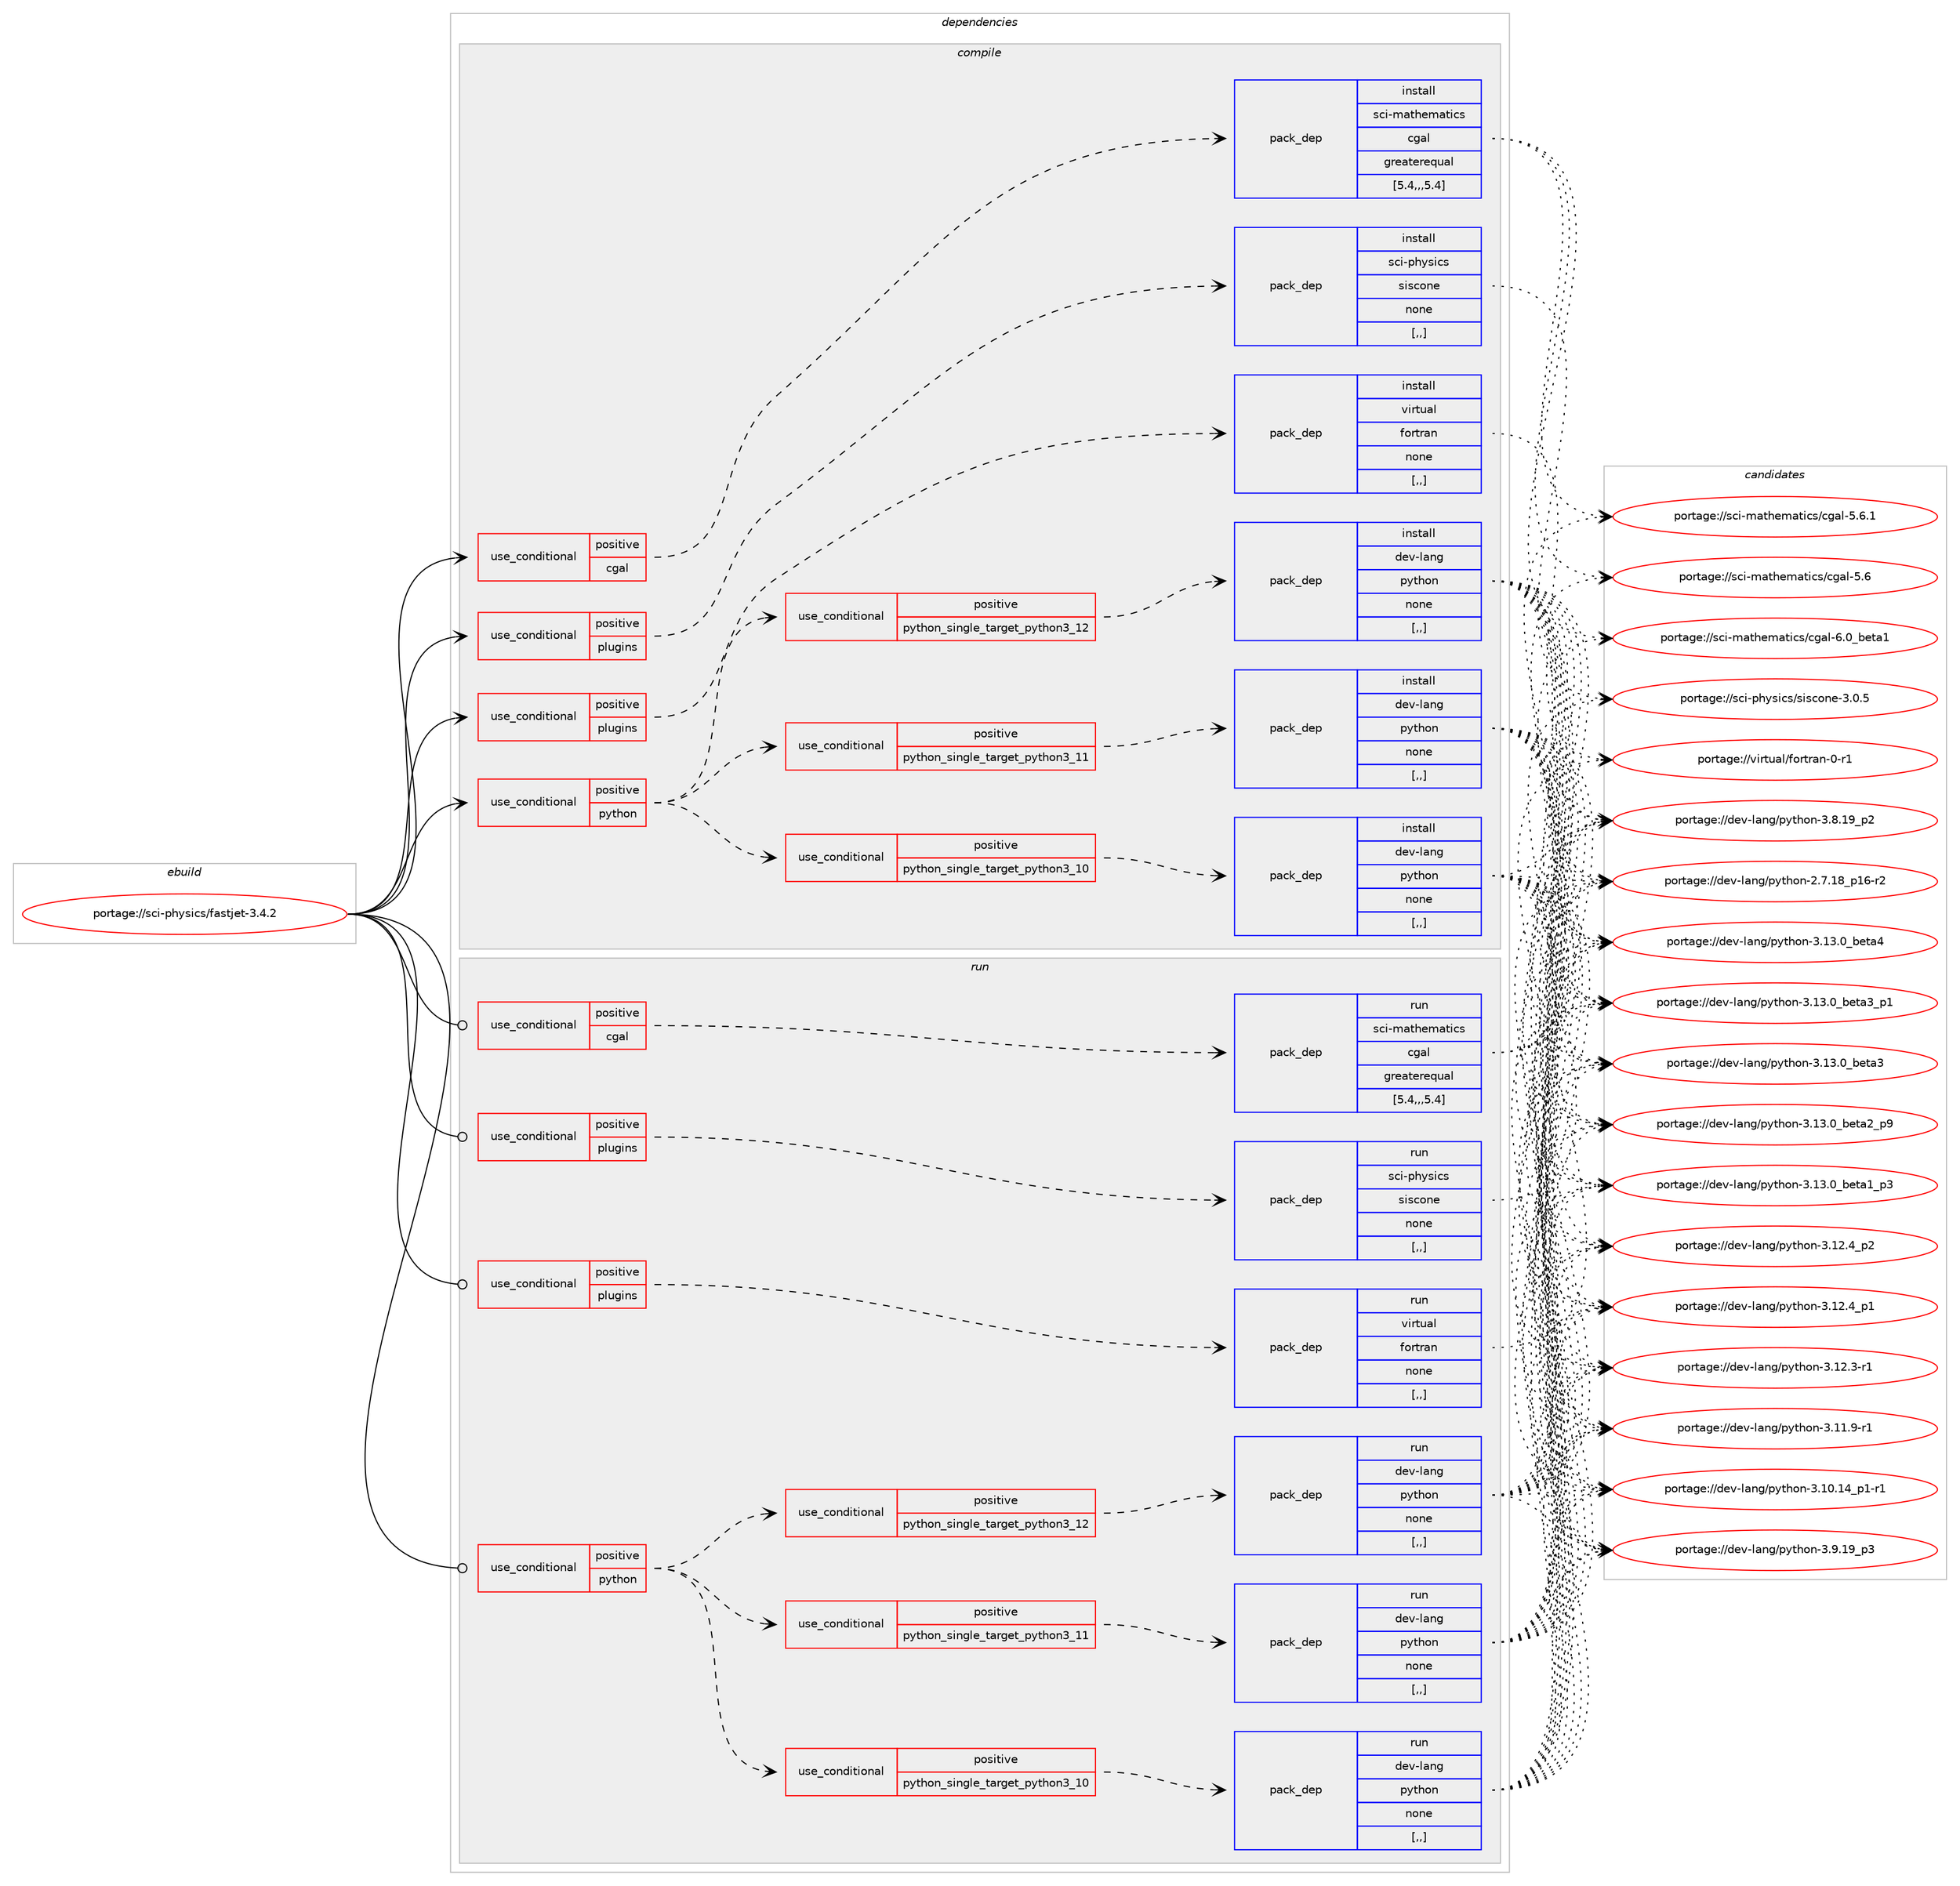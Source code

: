 digraph prolog {

# *************
# Graph options
# *************

newrank=true;
concentrate=true;
compound=true;
graph [rankdir=LR,fontname=Helvetica,fontsize=10,ranksep=1.5];#, ranksep=2.5, nodesep=0.2];
edge  [arrowhead=vee];
node  [fontname=Helvetica,fontsize=10];

# **********
# The ebuild
# **********

subgraph cluster_leftcol {
color=gray;
label=<<i>ebuild</i>>;
id [label="portage://sci-physics/fastjet-3.4.2", color=red, width=4, href="../sci-physics/fastjet-3.4.2.svg"];
}

# ****************
# The dependencies
# ****************

subgraph cluster_midcol {
color=gray;
label=<<i>dependencies</i>>;
subgraph cluster_compile {
fillcolor="#eeeeee";
style=filled;
label=<<i>compile</i>>;
subgraph cond108999 {
dependency410906 [label=<<TABLE BORDER="0" CELLBORDER="1" CELLSPACING="0" CELLPADDING="4"><TR><TD ROWSPAN="3" CELLPADDING="10">use_conditional</TD></TR><TR><TD>positive</TD></TR><TR><TD>cgal</TD></TR></TABLE>>, shape=none, color=red];
subgraph pack299004 {
dependency410907 [label=<<TABLE BORDER="0" CELLBORDER="1" CELLSPACING="0" CELLPADDING="4" WIDTH="220"><TR><TD ROWSPAN="6" CELLPADDING="30">pack_dep</TD></TR><TR><TD WIDTH="110">install</TD></TR><TR><TD>sci-mathematics</TD></TR><TR><TD>cgal</TD></TR><TR><TD>greaterequal</TD></TR><TR><TD>[5.4,,,5.4]</TD></TR></TABLE>>, shape=none, color=blue];
}
dependency410906:e -> dependency410907:w [weight=20,style="dashed",arrowhead="vee"];
}
id:e -> dependency410906:w [weight=20,style="solid",arrowhead="vee"];
subgraph cond109000 {
dependency410908 [label=<<TABLE BORDER="0" CELLBORDER="1" CELLSPACING="0" CELLPADDING="4"><TR><TD ROWSPAN="3" CELLPADDING="10">use_conditional</TD></TR><TR><TD>positive</TD></TR><TR><TD>plugins</TD></TR></TABLE>>, shape=none, color=red];
subgraph pack299005 {
dependency410909 [label=<<TABLE BORDER="0" CELLBORDER="1" CELLSPACING="0" CELLPADDING="4" WIDTH="220"><TR><TD ROWSPAN="6" CELLPADDING="30">pack_dep</TD></TR><TR><TD WIDTH="110">install</TD></TR><TR><TD>sci-physics</TD></TR><TR><TD>siscone</TD></TR><TR><TD>none</TD></TR><TR><TD>[,,]</TD></TR></TABLE>>, shape=none, color=blue];
}
dependency410908:e -> dependency410909:w [weight=20,style="dashed",arrowhead="vee"];
}
id:e -> dependency410908:w [weight=20,style="solid",arrowhead="vee"];
subgraph cond109001 {
dependency410910 [label=<<TABLE BORDER="0" CELLBORDER="1" CELLSPACING="0" CELLPADDING="4"><TR><TD ROWSPAN="3" CELLPADDING="10">use_conditional</TD></TR><TR><TD>positive</TD></TR><TR><TD>plugins</TD></TR></TABLE>>, shape=none, color=red];
subgraph pack299006 {
dependency410911 [label=<<TABLE BORDER="0" CELLBORDER="1" CELLSPACING="0" CELLPADDING="4" WIDTH="220"><TR><TD ROWSPAN="6" CELLPADDING="30">pack_dep</TD></TR><TR><TD WIDTH="110">install</TD></TR><TR><TD>virtual</TD></TR><TR><TD>fortran</TD></TR><TR><TD>none</TD></TR><TR><TD>[,,]</TD></TR></TABLE>>, shape=none, color=blue];
}
dependency410910:e -> dependency410911:w [weight=20,style="dashed",arrowhead="vee"];
}
id:e -> dependency410910:w [weight=20,style="solid",arrowhead="vee"];
subgraph cond109002 {
dependency410912 [label=<<TABLE BORDER="0" CELLBORDER="1" CELLSPACING="0" CELLPADDING="4"><TR><TD ROWSPAN="3" CELLPADDING="10">use_conditional</TD></TR><TR><TD>positive</TD></TR><TR><TD>python</TD></TR></TABLE>>, shape=none, color=red];
subgraph cond109003 {
dependency410913 [label=<<TABLE BORDER="0" CELLBORDER="1" CELLSPACING="0" CELLPADDING="4"><TR><TD ROWSPAN="3" CELLPADDING="10">use_conditional</TD></TR><TR><TD>positive</TD></TR><TR><TD>python_single_target_python3_10</TD></TR></TABLE>>, shape=none, color=red];
subgraph pack299007 {
dependency410914 [label=<<TABLE BORDER="0" CELLBORDER="1" CELLSPACING="0" CELLPADDING="4" WIDTH="220"><TR><TD ROWSPAN="6" CELLPADDING="30">pack_dep</TD></TR><TR><TD WIDTH="110">install</TD></TR><TR><TD>dev-lang</TD></TR><TR><TD>python</TD></TR><TR><TD>none</TD></TR><TR><TD>[,,]</TD></TR></TABLE>>, shape=none, color=blue];
}
dependency410913:e -> dependency410914:w [weight=20,style="dashed",arrowhead="vee"];
}
dependency410912:e -> dependency410913:w [weight=20,style="dashed",arrowhead="vee"];
subgraph cond109004 {
dependency410915 [label=<<TABLE BORDER="0" CELLBORDER="1" CELLSPACING="0" CELLPADDING="4"><TR><TD ROWSPAN="3" CELLPADDING="10">use_conditional</TD></TR><TR><TD>positive</TD></TR><TR><TD>python_single_target_python3_11</TD></TR></TABLE>>, shape=none, color=red];
subgraph pack299008 {
dependency410916 [label=<<TABLE BORDER="0" CELLBORDER="1" CELLSPACING="0" CELLPADDING="4" WIDTH="220"><TR><TD ROWSPAN="6" CELLPADDING="30">pack_dep</TD></TR><TR><TD WIDTH="110">install</TD></TR><TR><TD>dev-lang</TD></TR><TR><TD>python</TD></TR><TR><TD>none</TD></TR><TR><TD>[,,]</TD></TR></TABLE>>, shape=none, color=blue];
}
dependency410915:e -> dependency410916:w [weight=20,style="dashed",arrowhead="vee"];
}
dependency410912:e -> dependency410915:w [weight=20,style="dashed",arrowhead="vee"];
subgraph cond109005 {
dependency410917 [label=<<TABLE BORDER="0" CELLBORDER="1" CELLSPACING="0" CELLPADDING="4"><TR><TD ROWSPAN="3" CELLPADDING="10">use_conditional</TD></TR><TR><TD>positive</TD></TR><TR><TD>python_single_target_python3_12</TD></TR></TABLE>>, shape=none, color=red];
subgraph pack299009 {
dependency410918 [label=<<TABLE BORDER="0" CELLBORDER="1" CELLSPACING="0" CELLPADDING="4" WIDTH="220"><TR><TD ROWSPAN="6" CELLPADDING="30">pack_dep</TD></TR><TR><TD WIDTH="110">install</TD></TR><TR><TD>dev-lang</TD></TR><TR><TD>python</TD></TR><TR><TD>none</TD></TR><TR><TD>[,,]</TD></TR></TABLE>>, shape=none, color=blue];
}
dependency410917:e -> dependency410918:w [weight=20,style="dashed",arrowhead="vee"];
}
dependency410912:e -> dependency410917:w [weight=20,style="dashed",arrowhead="vee"];
}
id:e -> dependency410912:w [weight=20,style="solid",arrowhead="vee"];
}
subgraph cluster_compileandrun {
fillcolor="#eeeeee";
style=filled;
label=<<i>compile and run</i>>;
}
subgraph cluster_run {
fillcolor="#eeeeee";
style=filled;
label=<<i>run</i>>;
subgraph cond109006 {
dependency410919 [label=<<TABLE BORDER="0" CELLBORDER="1" CELLSPACING="0" CELLPADDING="4"><TR><TD ROWSPAN="3" CELLPADDING="10">use_conditional</TD></TR><TR><TD>positive</TD></TR><TR><TD>cgal</TD></TR></TABLE>>, shape=none, color=red];
subgraph pack299010 {
dependency410920 [label=<<TABLE BORDER="0" CELLBORDER="1" CELLSPACING="0" CELLPADDING="4" WIDTH="220"><TR><TD ROWSPAN="6" CELLPADDING="30">pack_dep</TD></TR><TR><TD WIDTH="110">run</TD></TR><TR><TD>sci-mathematics</TD></TR><TR><TD>cgal</TD></TR><TR><TD>greaterequal</TD></TR><TR><TD>[5.4,,,5.4]</TD></TR></TABLE>>, shape=none, color=blue];
}
dependency410919:e -> dependency410920:w [weight=20,style="dashed",arrowhead="vee"];
}
id:e -> dependency410919:w [weight=20,style="solid",arrowhead="odot"];
subgraph cond109007 {
dependency410921 [label=<<TABLE BORDER="0" CELLBORDER="1" CELLSPACING="0" CELLPADDING="4"><TR><TD ROWSPAN="3" CELLPADDING="10">use_conditional</TD></TR><TR><TD>positive</TD></TR><TR><TD>plugins</TD></TR></TABLE>>, shape=none, color=red];
subgraph pack299011 {
dependency410922 [label=<<TABLE BORDER="0" CELLBORDER="1" CELLSPACING="0" CELLPADDING="4" WIDTH="220"><TR><TD ROWSPAN="6" CELLPADDING="30">pack_dep</TD></TR><TR><TD WIDTH="110">run</TD></TR><TR><TD>sci-physics</TD></TR><TR><TD>siscone</TD></TR><TR><TD>none</TD></TR><TR><TD>[,,]</TD></TR></TABLE>>, shape=none, color=blue];
}
dependency410921:e -> dependency410922:w [weight=20,style="dashed",arrowhead="vee"];
}
id:e -> dependency410921:w [weight=20,style="solid",arrowhead="odot"];
subgraph cond109008 {
dependency410923 [label=<<TABLE BORDER="0" CELLBORDER="1" CELLSPACING="0" CELLPADDING="4"><TR><TD ROWSPAN="3" CELLPADDING="10">use_conditional</TD></TR><TR><TD>positive</TD></TR><TR><TD>plugins</TD></TR></TABLE>>, shape=none, color=red];
subgraph pack299012 {
dependency410924 [label=<<TABLE BORDER="0" CELLBORDER="1" CELLSPACING="0" CELLPADDING="4" WIDTH="220"><TR><TD ROWSPAN="6" CELLPADDING="30">pack_dep</TD></TR><TR><TD WIDTH="110">run</TD></TR><TR><TD>virtual</TD></TR><TR><TD>fortran</TD></TR><TR><TD>none</TD></TR><TR><TD>[,,]</TD></TR></TABLE>>, shape=none, color=blue];
}
dependency410923:e -> dependency410924:w [weight=20,style="dashed",arrowhead="vee"];
}
id:e -> dependency410923:w [weight=20,style="solid",arrowhead="odot"];
subgraph cond109009 {
dependency410925 [label=<<TABLE BORDER="0" CELLBORDER="1" CELLSPACING="0" CELLPADDING="4"><TR><TD ROWSPAN="3" CELLPADDING="10">use_conditional</TD></TR><TR><TD>positive</TD></TR><TR><TD>python</TD></TR></TABLE>>, shape=none, color=red];
subgraph cond109010 {
dependency410926 [label=<<TABLE BORDER="0" CELLBORDER="1" CELLSPACING="0" CELLPADDING="4"><TR><TD ROWSPAN="3" CELLPADDING="10">use_conditional</TD></TR><TR><TD>positive</TD></TR><TR><TD>python_single_target_python3_10</TD></TR></TABLE>>, shape=none, color=red];
subgraph pack299013 {
dependency410927 [label=<<TABLE BORDER="0" CELLBORDER="1" CELLSPACING="0" CELLPADDING="4" WIDTH="220"><TR><TD ROWSPAN="6" CELLPADDING="30">pack_dep</TD></TR><TR><TD WIDTH="110">run</TD></TR><TR><TD>dev-lang</TD></TR><TR><TD>python</TD></TR><TR><TD>none</TD></TR><TR><TD>[,,]</TD></TR></TABLE>>, shape=none, color=blue];
}
dependency410926:e -> dependency410927:w [weight=20,style="dashed",arrowhead="vee"];
}
dependency410925:e -> dependency410926:w [weight=20,style="dashed",arrowhead="vee"];
subgraph cond109011 {
dependency410928 [label=<<TABLE BORDER="0" CELLBORDER="1" CELLSPACING="0" CELLPADDING="4"><TR><TD ROWSPAN="3" CELLPADDING="10">use_conditional</TD></TR><TR><TD>positive</TD></TR><TR><TD>python_single_target_python3_11</TD></TR></TABLE>>, shape=none, color=red];
subgraph pack299014 {
dependency410929 [label=<<TABLE BORDER="0" CELLBORDER="1" CELLSPACING="0" CELLPADDING="4" WIDTH="220"><TR><TD ROWSPAN="6" CELLPADDING="30">pack_dep</TD></TR><TR><TD WIDTH="110">run</TD></TR><TR><TD>dev-lang</TD></TR><TR><TD>python</TD></TR><TR><TD>none</TD></TR><TR><TD>[,,]</TD></TR></TABLE>>, shape=none, color=blue];
}
dependency410928:e -> dependency410929:w [weight=20,style="dashed",arrowhead="vee"];
}
dependency410925:e -> dependency410928:w [weight=20,style="dashed",arrowhead="vee"];
subgraph cond109012 {
dependency410930 [label=<<TABLE BORDER="0" CELLBORDER="1" CELLSPACING="0" CELLPADDING="4"><TR><TD ROWSPAN="3" CELLPADDING="10">use_conditional</TD></TR><TR><TD>positive</TD></TR><TR><TD>python_single_target_python3_12</TD></TR></TABLE>>, shape=none, color=red];
subgraph pack299015 {
dependency410931 [label=<<TABLE BORDER="0" CELLBORDER="1" CELLSPACING="0" CELLPADDING="4" WIDTH="220"><TR><TD ROWSPAN="6" CELLPADDING="30">pack_dep</TD></TR><TR><TD WIDTH="110">run</TD></TR><TR><TD>dev-lang</TD></TR><TR><TD>python</TD></TR><TR><TD>none</TD></TR><TR><TD>[,,]</TD></TR></TABLE>>, shape=none, color=blue];
}
dependency410930:e -> dependency410931:w [weight=20,style="dashed",arrowhead="vee"];
}
dependency410925:e -> dependency410930:w [weight=20,style="dashed",arrowhead="vee"];
}
id:e -> dependency410925:w [weight=20,style="solid",arrowhead="odot"];
}
}

# **************
# The candidates
# **************

subgraph cluster_choices {
rank=same;
color=gray;
label=<<i>candidates</i>>;

subgraph choice299004 {
color=black;
nodesep=1;
choice11599105451099711610410110997116105991154799103971084554464895981011169749 [label="portage://sci-mathematics/cgal-6.0_beta1", color=red, width=4,href="../sci-mathematics/cgal-6.0_beta1.svg"];
choice1159910545109971161041011099711610599115479910397108455346544649 [label="portage://sci-mathematics/cgal-5.6.1", color=red, width=4,href="../sci-mathematics/cgal-5.6.1.svg"];
choice115991054510997116104101109971161059911547991039710845534654 [label="portage://sci-mathematics/cgal-5.6", color=red, width=4,href="../sci-mathematics/cgal-5.6.svg"];
dependency410907:e -> choice11599105451099711610410110997116105991154799103971084554464895981011169749:w [style=dotted,weight="100"];
dependency410907:e -> choice1159910545109971161041011099711610599115479910397108455346544649:w [style=dotted,weight="100"];
dependency410907:e -> choice115991054510997116104101109971161059911547991039710845534654:w [style=dotted,weight="100"];
}
subgraph choice299005 {
color=black;
nodesep=1;
choice1159910545112104121115105991154711510511599111110101455146484653 [label="portage://sci-physics/siscone-3.0.5", color=red, width=4,href="../sci-physics/siscone-3.0.5.svg"];
dependency410909:e -> choice1159910545112104121115105991154711510511599111110101455146484653:w [style=dotted,weight="100"];
}
subgraph choice299006 {
color=black;
nodesep=1;
choice11810511411611797108471021111141161149711045484511449 [label="portage://virtual/fortran-0-r1", color=red, width=4,href="../virtual/fortran-0-r1.svg"];
dependency410911:e -> choice11810511411611797108471021111141161149711045484511449:w [style=dotted,weight="100"];
}
subgraph choice299007 {
color=black;
nodesep=1;
choice1001011184510897110103471121211161041111104551464951464895981011169752 [label="portage://dev-lang/python-3.13.0_beta4", color=red, width=4,href="../dev-lang/python-3.13.0_beta4.svg"];
choice10010111845108971101034711212111610411111045514649514648959810111697519511249 [label="portage://dev-lang/python-3.13.0_beta3_p1", color=red, width=4,href="../dev-lang/python-3.13.0_beta3_p1.svg"];
choice1001011184510897110103471121211161041111104551464951464895981011169751 [label="portage://dev-lang/python-3.13.0_beta3", color=red, width=4,href="../dev-lang/python-3.13.0_beta3.svg"];
choice10010111845108971101034711212111610411111045514649514648959810111697509511257 [label="portage://dev-lang/python-3.13.0_beta2_p9", color=red, width=4,href="../dev-lang/python-3.13.0_beta2_p9.svg"];
choice10010111845108971101034711212111610411111045514649514648959810111697499511251 [label="portage://dev-lang/python-3.13.0_beta1_p3", color=red, width=4,href="../dev-lang/python-3.13.0_beta1_p3.svg"];
choice100101118451089711010347112121116104111110455146495046529511250 [label="portage://dev-lang/python-3.12.4_p2", color=red, width=4,href="../dev-lang/python-3.12.4_p2.svg"];
choice100101118451089711010347112121116104111110455146495046529511249 [label="portage://dev-lang/python-3.12.4_p1", color=red, width=4,href="../dev-lang/python-3.12.4_p1.svg"];
choice100101118451089711010347112121116104111110455146495046514511449 [label="portage://dev-lang/python-3.12.3-r1", color=red, width=4,href="../dev-lang/python-3.12.3-r1.svg"];
choice100101118451089711010347112121116104111110455146494946574511449 [label="portage://dev-lang/python-3.11.9-r1", color=red, width=4,href="../dev-lang/python-3.11.9-r1.svg"];
choice100101118451089711010347112121116104111110455146494846495295112494511449 [label="portage://dev-lang/python-3.10.14_p1-r1", color=red, width=4,href="../dev-lang/python-3.10.14_p1-r1.svg"];
choice100101118451089711010347112121116104111110455146574649579511251 [label="portage://dev-lang/python-3.9.19_p3", color=red, width=4,href="../dev-lang/python-3.9.19_p3.svg"];
choice100101118451089711010347112121116104111110455146564649579511250 [label="portage://dev-lang/python-3.8.19_p2", color=red, width=4,href="../dev-lang/python-3.8.19_p2.svg"];
choice100101118451089711010347112121116104111110455046554649569511249544511450 [label="portage://dev-lang/python-2.7.18_p16-r2", color=red, width=4,href="../dev-lang/python-2.7.18_p16-r2.svg"];
dependency410914:e -> choice1001011184510897110103471121211161041111104551464951464895981011169752:w [style=dotted,weight="100"];
dependency410914:e -> choice10010111845108971101034711212111610411111045514649514648959810111697519511249:w [style=dotted,weight="100"];
dependency410914:e -> choice1001011184510897110103471121211161041111104551464951464895981011169751:w [style=dotted,weight="100"];
dependency410914:e -> choice10010111845108971101034711212111610411111045514649514648959810111697509511257:w [style=dotted,weight="100"];
dependency410914:e -> choice10010111845108971101034711212111610411111045514649514648959810111697499511251:w [style=dotted,weight="100"];
dependency410914:e -> choice100101118451089711010347112121116104111110455146495046529511250:w [style=dotted,weight="100"];
dependency410914:e -> choice100101118451089711010347112121116104111110455146495046529511249:w [style=dotted,weight="100"];
dependency410914:e -> choice100101118451089711010347112121116104111110455146495046514511449:w [style=dotted,weight="100"];
dependency410914:e -> choice100101118451089711010347112121116104111110455146494946574511449:w [style=dotted,weight="100"];
dependency410914:e -> choice100101118451089711010347112121116104111110455146494846495295112494511449:w [style=dotted,weight="100"];
dependency410914:e -> choice100101118451089711010347112121116104111110455146574649579511251:w [style=dotted,weight="100"];
dependency410914:e -> choice100101118451089711010347112121116104111110455146564649579511250:w [style=dotted,weight="100"];
dependency410914:e -> choice100101118451089711010347112121116104111110455046554649569511249544511450:w [style=dotted,weight="100"];
}
subgraph choice299008 {
color=black;
nodesep=1;
choice1001011184510897110103471121211161041111104551464951464895981011169752 [label="portage://dev-lang/python-3.13.0_beta4", color=red, width=4,href="../dev-lang/python-3.13.0_beta4.svg"];
choice10010111845108971101034711212111610411111045514649514648959810111697519511249 [label="portage://dev-lang/python-3.13.0_beta3_p1", color=red, width=4,href="../dev-lang/python-3.13.0_beta3_p1.svg"];
choice1001011184510897110103471121211161041111104551464951464895981011169751 [label="portage://dev-lang/python-3.13.0_beta3", color=red, width=4,href="../dev-lang/python-3.13.0_beta3.svg"];
choice10010111845108971101034711212111610411111045514649514648959810111697509511257 [label="portage://dev-lang/python-3.13.0_beta2_p9", color=red, width=4,href="../dev-lang/python-3.13.0_beta2_p9.svg"];
choice10010111845108971101034711212111610411111045514649514648959810111697499511251 [label="portage://dev-lang/python-3.13.0_beta1_p3", color=red, width=4,href="../dev-lang/python-3.13.0_beta1_p3.svg"];
choice100101118451089711010347112121116104111110455146495046529511250 [label="portage://dev-lang/python-3.12.4_p2", color=red, width=4,href="../dev-lang/python-3.12.4_p2.svg"];
choice100101118451089711010347112121116104111110455146495046529511249 [label="portage://dev-lang/python-3.12.4_p1", color=red, width=4,href="../dev-lang/python-3.12.4_p1.svg"];
choice100101118451089711010347112121116104111110455146495046514511449 [label="portage://dev-lang/python-3.12.3-r1", color=red, width=4,href="../dev-lang/python-3.12.3-r1.svg"];
choice100101118451089711010347112121116104111110455146494946574511449 [label="portage://dev-lang/python-3.11.9-r1", color=red, width=4,href="../dev-lang/python-3.11.9-r1.svg"];
choice100101118451089711010347112121116104111110455146494846495295112494511449 [label="portage://dev-lang/python-3.10.14_p1-r1", color=red, width=4,href="../dev-lang/python-3.10.14_p1-r1.svg"];
choice100101118451089711010347112121116104111110455146574649579511251 [label="portage://dev-lang/python-3.9.19_p3", color=red, width=4,href="../dev-lang/python-3.9.19_p3.svg"];
choice100101118451089711010347112121116104111110455146564649579511250 [label="portage://dev-lang/python-3.8.19_p2", color=red, width=4,href="../dev-lang/python-3.8.19_p2.svg"];
choice100101118451089711010347112121116104111110455046554649569511249544511450 [label="portage://dev-lang/python-2.7.18_p16-r2", color=red, width=4,href="../dev-lang/python-2.7.18_p16-r2.svg"];
dependency410916:e -> choice1001011184510897110103471121211161041111104551464951464895981011169752:w [style=dotted,weight="100"];
dependency410916:e -> choice10010111845108971101034711212111610411111045514649514648959810111697519511249:w [style=dotted,weight="100"];
dependency410916:e -> choice1001011184510897110103471121211161041111104551464951464895981011169751:w [style=dotted,weight="100"];
dependency410916:e -> choice10010111845108971101034711212111610411111045514649514648959810111697509511257:w [style=dotted,weight="100"];
dependency410916:e -> choice10010111845108971101034711212111610411111045514649514648959810111697499511251:w [style=dotted,weight="100"];
dependency410916:e -> choice100101118451089711010347112121116104111110455146495046529511250:w [style=dotted,weight="100"];
dependency410916:e -> choice100101118451089711010347112121116104111110455146495046529511249:w [style=dotted,weight="100"];
dependency410916:e -> choice100101118451089711010347112121116104111110455146495046514511449:w [style=dotted,weight="100"];
dependency410916:e -> choice100101118451089711010347112121116104111110455146494946574511449:w [style=dotted,weight="100"];
dependency410916:e -> choice100101118451089711010347112121116104111110455146494846495295112494511449:w [style=dotted,weight="100"];
dependency410916:e -> choice100101118451089711010347112121116104111110455146574649579511251:w [style=dotted,weight="100"];
dependency410916:e -> choice100101118451089711010347112121116104111110455146564649579511250:w [style=dotted,weight="100"];
dependency410916:e -> choice100101118451089711010347112121116104111110455046554649569511249544511450:w [style=dotted,weight="100"];
}
subgraph choice299009 {
color=black;
nodesep=1;
choice1001011184510897110103471121211161041111104551464951464895981011169752 [label="portage://dev-lang/python-3.13.0_beta4", color=red, width=4,href="../dev-lang/python-3.13.0_beta4.svg"];
choice10010111845108971101034711212111610411111045514649514648959810111697519511249 [label="portage://dev-lang/python-3.13.0_beta3_p1", color=red, width=4,href="../dev-lang/python-3.13.0_beta3_p1.svg"];
choice1001011184510897110103471121211161041111104551464951464895981011169751 [label="portage://dev-lang/python-3.13.0_beta3", color=red, width=4,href="../dev-lang/python-3.13.0_beta3.svg"];
choice10010111845108971101034711212111610411111045514649514648959810111697509511257 [label="portage://dev-lang/python-3.13.0_beta2_p9", color=red, width=4,href="../dev-lang/python-3.13.0_beta2_p9.svg"];
choice10010111845108971101034711212111610411111045514649514648959810111697499511251 [label="portage://dev-lang/python-3.13.0_beta1_p3", color=red, width=4,href="../dev-lang/python-3.13.0_beta1_p3.svg"];
choice100101118451089711010347112121116104111110455146495046529511250 [label="portage://dev-lang/python-3.12.4_p2", color=red, width=4,href="../dev-lang/python-3.12.4_p2.svg"];
choice100101118451089711010347112121116104111110455146495046529511249 [label="portage://dev-lang/python-3.12.4_p1", color=red, width=4,href="../dev-lang/python-3.12.4_p1.svg"];
choice100101118451089711010347112121116104111110455146495046514511449 [label="portage://dev-lang/python-3.12.3-r1", color=red, width=4,href="../dev-lang/python-3.12.3-r1.svg"];
choice100101118451089711010347112121116104111110455146494946574511449 [label="portage://dev-lang/python-3.11.9-r1", color=red, width=4,href="../dev-lang/python-3.11.9-r1.svg"];
choice100101118451089711010347112121116104111110455146494846495295112494511449 [label="portage://dev-lang/python-3.10.14_p1-r1", color=red, width=4,href="../dev-lang/python-3.10.14_p1-r1.svg"];
choice100101118451089711010347112121116104111110455146574649579511251 [label="portage://dev-lang/python-3.9.19_p3", color=red, width=4,href="../dev-lang/python-3.9.19_p3.svg"];
choice100101118451089711010347112121116104111110455146564649579511250 [label="portage://dev-lang/python-3.8.19_p2", color=red, width=4,href="../dev-lang/python-3.8.19_p2.svg"];
choice100101118451089711010347112121116104111110455046554649569511249544511450 [label="portage://dev-lang/python-2.7.18_p16-r2", color=red, width=4,href="../dev-lang/python-2.7.18_p16-r2.svg"];
dependency410918:e -> choice1001011184510897110103471121211161041111104551464951464895981011169752:w [style=dotted,weight="100"];
dependency410918:e -> choice10010111845108971101034711212111610411111045514649514648959810111697519511249:w [style=dotted,weight="100"];
dependency410918:e -> choice1001011184510897110103471121211161041111104551464951464895981011169751:w [style=dotted,weight="100"];
dependency410918:e -> choice10010111845108971101034711212111610411111045514649514648959810111697509511257:w [style=dotted,weight="100"];
dependency410918:e -> choice10010111845108971101034711212111610411111045514649514648959810111697499511251:w [style=dotted,weight="100"];
dependency410918:e -> choice100101118451089711010347112121116104111110455146495046529511250:w [style=dotted,weight="100"];
dependency410918:e -> choice100101118451089711010347112121116104111110455146495046529511249:w [style=dotted,weight="100"];
dependency410918:e -> choice100101118451089711010347112121116104111110455146495046514511449:w [style=dotted,weight="100"];
dependency410918:e -> choice100101118451089711010347112121116104111110455146494946574511449:w [style=dotted,weight="100"];
dependency410918:e -> choice100101118451089711010347112121116104111110455146494846495295112494511449:w [style=dotted,weight="100"];
dependency410918:e -> choice100101118451089711010347112121116104111110455146574649579511251:w [style=dotted,weight="100"];
dependency410918:e -> choice100101118451089711010347112121116104111110455146564649579511250:w [style=dotted,weight="100"];
dependency410918:e -> choice100101118451089711010347112121116104111110455046554649569511249544511450:w [style=dotted,weight="100"];
}
subgraph choice299010 {
color=black;
nodesep=1;
choice11599105451099711610410110997116105991154799103971084554464895981011169749 [label="portage://sci-mathematics/cgal-6.0_beta1", color=red, width=4,href="../sci-mathematics/cgal-6.0_beta1.svg"];
choice1159910545109971161041011099711610599115479910397108455346544649 [label="portage://sci-mathematics/cgal-5.6.1", color=red, width=4,href="../sci-mathematics/cgal-5.6.1.svg"];
choice115991054510997116104101109971161059911547991039710845534654 [label="portage://sci-mathematics/cgal-5.6", color=red, width=4,href="../sci-mathematics/cgal-5.6.svg"];
dependency410920:e -> choice11599105451099711610410110997116105991154799103971084554464895981011169749:w [style=dotted,weight="100"];
dependency410920:e -> choice1159910545109971161041011099711610599115479910397108455346544649:w [style=dotted,weight="100"];
dependency410920:e -> choice115991054510997116104101109971161059911547991039710845534654:w [style=dotted,weight="100"];
}
subgraph choice299011 {
color=black;
nodesep=1;
choice1159910545112104121115105991154711510511599111110101455146484653 [label="portage://sci-physics/siscone-3.0.5", color=red, width=4,href="../sci-physics/siscone-3.0.5.svg"];
dependency410922:e -> choice1159910545112104121115105991154711510511599111110101455146484653:w [style=dotted,weight="100"];
}
subgraph choice299012 {
color=black;
nodesep=1;
choice11810511411611797108471021111141161149711045484511449 [label="portage://virtual/fortran-0-r1", color=red, width=4,href="../virtual/fortran-0-r1.svg"];
dependency410924:e -> choice11810511411611797108471021111141161149711045484511449:w [style=dotted,weight="100"];
}
subgraph choice299013 {
color=black;
nodesep=1;
choice1001011184510897110103471121211161041111104551464951464895981011169752 [label="portage://dev-lang/python-3.13.0_beta4", color=red, width=4,href="../dev-lang/python-3.13.0_beta4.svg"];
choice10010111845108971101034711212111610411111045514649514648959810111697519511249 [label="portage://dev-lang/python-3.13.0_beta3_p1", color=red, width=4,href="../dev-lang/python-3.13.0_beta3_p1.svg"];
choice1001011184510897110103471121211161041111104551464951464895981011169751 [label="portage://dev-lang/python-3.13.0_beta3", color=red, width=4,href="../dev-lang/python-3.13.0_beta3.svg"];
choice10010111845108971101034711212111610411111045514649514648959810111697509511257 [label="portage://dev-lang/python-3.13.0_beta2_p9", color=red, width=4,href="../dev-lang/python-3.13.0_beta2_p9.svg"];
choice10010111845108971101034711212111610411111045514649514648959810111697499511251 [label="portage://dev-lang/python-3.13.0_beta1_p3", color=red, width=4,href="../dev-lang/python-3.13.0_beta1_p3.svg"];
choice100101118451089711010347112121116104111110455146495046529511250 [label="portage://dev-lang/python-3.12.4_p2", color=red, width=4,href="../dev-lang/python-3.12.4_p2.svg"];
choice100101118451089711010347112121116104111110455146495046529511249 [label="portage://dev-lang/python-3.12.4_p1", color=red, width=4,href="../dev-lang/python-3.12.4_p1.svg"];
choice100101118451089711010347112121116104111110455146495046514511449 [label="portage://dev-lang/python-3.12.3-r1", color=red, width=4,href="../dev-lang/python-3.12.3-r1.svg"];
choice100101118451089711010347112121116104111110455146494946574511449 [label="portage://dev-lang/python-3.11.9-r1", color=red, width=4,href="../dev-lang/python-3.11.9-r1.svg"];
choice100101118451089711010347112121116104111110455146494846495295112494511449 [label="portage://dev-lang/python-3.10.14_p1-r1", color=red, width=4,href="../dev-lang/python-3.10.14_p1-r1.svg"];
choice100101118451089711010347112121116104111110455146574649579511251 [label="portage://dev-lang/python-3.9.19_p3", color=red, width=4,href="../dev-lang/python-3.9.19_p3.svg"];
choice100101118451089711010347112121116104111110455146564649579511250 [label="portage://dev-lang/python-3.8.19_p2", color=red, width=4,href="../dev-lang/python-3.8.19_p2.svg"];
choice100101118451089711010347112121116104111110455046554649569511249544511450 [label="portage://dev-lang/python-2.7.18_p16-r2", color=red, width=4,href="../dev-lang/python-2.7.18_p16-r2.svg"];
dependency410927:e -> choice1001011184510897110103471121211161041111104551464951464895981011169752:w [style=dotted,weight="100"];
dependency410927:e -> choice10010111845108971101034711212111610411111045514649514648959810111697519511249:w [style=dotted,weight="100"];
dependency410927:e -> choice1001011184510897110103471121211161041111104551464951464895981011169751:w [style=dotted,weight="100"];
dependency410927:e -> choice10010111845108971101034711212111610411111045514649514648959810111697509511257:w [style=dotted,weight="100"];
dependency410927:e -> choice10010111845108971101034711212111610411111045514649514648959810111697499511251:w [style=dotted,weight="100"];
dependency410927:e -> choice100101118451089711010347112121116104111110455146495046529511250:w [style=dotted,weight="100"];
dependency410927:e -> choice100101118451089711010347112121116104111110455146495046529511249:w [style=dotted,weight="100"];
dependency410927:e -> choice100101118451089711010347112121116104111110455146495046514511449:w [style=dotted,weight="100"];
dependency410927:e -> choice100101118451089711010347112121116104111110455146494946574511449:w [style=dotted,weight="100"];
dependency410927:e -> choice100101118451089711010347112121116104111110455146494846495295112494511449:w [style=dotted,weight="100"];
dependency410927:e -> choice100101118451089711010347112121116104111110455146574649579511251:w [style=dotted,weight="100"];
dependency410927:e -> choice100101118451089711010347112121116104111110455146564649579511250:w [style=dotted,weight="100"];
dependency410927:e -> choice100101118451089711010347112121116104111110455046554649569511249544511450:w [style=dotted,weight="100"];
}
subgraph choice299014 {
color=black;
nodesep=1;
choice1001011184510897110103471121211161041111104551464951464895981011169752 [label="portage://dev-lang/python-3.13.0_beta4", color=red, width=4,href="../dev-lang/python-3.13.0_beta4.svg"];
choice10010111845108971101034711212111610411111045514649514648959810111697519511249 [label="portage://dev-lang/python-3.13.0_beta3_p1", color=red, width=4,href="../dev-lang/python-3.13.0_beta3_p1.svg"];
choice1001011184510897110103471121211161041111104551464951464895981011169751 [label="portage://dev-lang/python-3.13.0_beta3", color=red, width=4,href="../dev-lang/python-3.13.0_beta3.svg"];
choice10010111845108971101034711212111610411111045514649514648959810111697509511257 [label="portage://dev-lang/python-3.13.0_beta2_p9", color=red, width=4,href="../dev-lang/python-3.13.0_beta2_p9.svg"];
choice10010111845108971101034711212111610411111045514649514648959810111697499511251 [label="portage://dev-lang/python-3.13.0_beta1_p3", color=red, width=4,href="../dev-lang/python-3.13.0_beta1_p3.svg"];
choice100101118451089711010347112121116104111110455146495046529511250 [label="portage://dev-lang/python-3.12.4_p2", color=red, width=4,href="../dev-lang/python-3.12.4_p2.svg"];
choice100101118451089711010347112121116104111110455146495046529511249 [label="portage://dev-lang/python-3.12.4_p1", color=red, width=4,href="../dev-lang/python-3.12.4_p1.svg"];
choice100101118451089711010347112121116104111110455146495046514511449 [label="portage://dev-lang/python-3.12.3-r1", color=red, width=4,href="../dev-lang/python-3.12.3-r1.svg"];
choice100101118451089711010347112121116104111110455146494946574511449 [label="portage://dev-lang/python-3.11.9-r1", color=red, width=4,href="../dev-lang/python-3.11.9-r1.svg"];
choice100101118451089711010347112121116104111110455146494846495295112494511449 [label="portage://dev-lang/python-3.10.14_p1-r1", color=red, width=4,href="../dev-lang/python-3.10.14_p1-r1.svg"];
choice100101118451089711010347112121116104111110455146574649579511251 [label="portage://dev-lang/python-3.9.19_p3", color=red, width=4,href="../dev-lang/python-3.9.19_p3.svg"];
choice100101118451089711010347112121116104111110455146564649579511250 [label="portage://dev-lang/python-3.8.19_p2", color=red, width=4,href="../dev-lang/python-3.8.19_p2.svg"];
choice100101118451089711010347112121116104111110455046554649569511249544511450 [label="portage://dev-lang/python-2.7.18_p16-r2", color=red, width=4,href="../dev-lang/python-2.7.18_p16-r2.svg"];
dependency410929:e -> choice1001011184510897110103471121211161041111104551464951464895981011169752:w [style=dotted,weight="100"];
dependency410929:e -> choice10010111845108971101034711212111610411111045514649514648959810111697519511249:w [style=dotted,weight="100"];
dependency410929:e -> choice1001011184510897110103471121211161041111104551464951464895981011169751:w [style=dotted,weight="100"];
dependency410929:e -> choice10010111845108971101034711212111610411111045514649514648959810111697509511257:w [style=dotted,weight="100"];
dependency410929:e -> choice10010111845108971101034711212111610411111045514649514648959810111697499511251:w [style=dotted,weight="100"];
dependency410929:e -> choice100101118451089711010347112121116104111110455146495046529511250:w [style=dotted,weight="100"];
dependency410929:e -> choice100101118451089711010347112121116104111110455146495046529511249:w [style=dotted,weight="100"];
dependency410929:e -> choice100101118451089711010347112121116104111110455146495046514511449:w [style=dotted,weight="100"];
dependency410929:e -> choice100101118451089711010347112121116104111110455146494946574511449:w [style=dotted,weight="100"];
dependency410929:e -> choice100101118451089711010347112121116104111110455146494846495295112494511449:w [style=dotted,weight="100"];
dependency410929:e -> choice100101118451089711010347112121116104111110455146574649579511251:w [style=dotted,weight="100"];
dependency410929:e -> choice100101118451089711010347112121116104111110455146564649579511250:w [style=dotted,weight="100"];
dependency410929:e -> choice100101118451089711010347112121116104111110455046554649569511249544511450:w [style=dotted,weight="100"];
}
subgraph choice299015 {
color=black;
nodesep=1;
choice1001011184510897110103471121211161041111104551464951464895981011169752 [label="portage://dev-lang/python-3.13.0_beta4", color=red, width=4,href="../dev-lang/python-3.13.0_beta4.svg"];
choice10010111845108971101034711212111610411111045514649514648959810111697519511249 [label="portage://dev-lang/python-3.13.0_beta3_p1", color=red, width=4,href="../dev-lang/python-3.13.0_beta3_p1.svg"];
choice1001011184510897110103471121211161041111104551464951464895981011169751 [label="portage://dev-lang/python-3.13.0_beta3", color=red, width=4,href="../dev-lang/python-3.13.0_beta3.svg"];
choice10010111845108971101034711212111610411111045514649514648959810111697509511257 [label="portage://dev-lang/python-3.13.0_beta2_p9", color=red, width=4,href="../dev-lang/python-3.13.0_beta2_p9.svg"];
choice10010111845108971101034711212111610411111045514649514648959810111697499511251 [label="portage://dev-lang/python-3.13.0_beta1_p3", color=red, width=4,href="../dev-lang/python-3.13.0_beta1_p3.svg"];
choice100101118451089711010347112121116104111110455146495046529511250 [label="portage://dev-lang/python-3.12.4_p2", color=red, width=4,href="../dev-lang/python-3.12.4_p2.svg"];
choice100101118451089711010347112121116104111110455146495046529511249 [label="portage://dev-lang/python-3.12.4_p1", color=red, width=4,href="../dev-lang/python-3.12.4_p1.svg"];
choice100101118451089711010347112121116104111110455146495046514511449 [label="portage://dev-lang/python-3.12.3-r1", color=red, width=4,href="../dev-lang/python-3.12.3-r1.svg"];
choice100101118451089711010347112121116104111110455146494946574511449 [label="portage://dev-lang/python-3.11.9-r1", color=red, width=4,href="../dev-lang/python-3.11.9-r1.svg"];
choice100101118451089711010347112121116104111110455146494846495295112494511449 [label="portage://dev-lang/python-3.10.14_p1-r1", color=red, width=4,href="../dev-lang/python-3.10.14_p1-r1.svg"];
choice100101118451089711010347112121116104111110455146574649579511251 [label="portage://dev-lang/python-3.9.19_p3", color=red, width=4,href="../dev-lang/python-3.9.19_p3.svg"];
choice100101118451089711010347112121116104111110455146564649579511250 [label="portage://dev-lang/python-3.8.19_p2", color=red, width=4,href="../dev-lang/python-3.8.19_p2.svg"];
choice100101118451089711010347112121116104111110455046554649569511249544511450 [label="portage://dev-lang/python-2.7.18_p16-r2", color=red, width=4,href="../dev-lang/python-2.7.18_p16-r2.svg"];
dependency410931:e -> choice1001011184510897110103471121211161041111104551464951464895981011169752:w [style=dotted,weight="100"];
dependency410931:e -> choice10010111845108971101034711212111610411111045514649514648959810111697519511249:w [style=dotted,weight="100"];
dependency410931:e -> choice1001011184510897110103471121211161041111104551464951464895981011169751:w [style=dotted,weight="100"];
dependency410931:e -> choice10010111845108971101034711212111610411111045514649514648959810111697509511257:w [style=dotted,weight="100"];
dependency410931:e -> choice10010111845108971101034711212111610411111045514649514648959810111697499511251:w [style=dotted,weight="100"];
dependency410931:e -> choice100101118451089711010347112121116104111110455146495046529511250:w [style=dotted,weight="100"];
dependency410931:e -> choice100101118451089711010347112121116104111110455146495046529511249:w [style=dotted,weight="100"];
dependency410931:e -> choice100101118451089711010347112121116104111110455146495046514511449:w [style=dotted,weight="100"];
dependency410931:e -> choice100101118451089711010347112121116104111110455146494946574511449:w [style=dotted,weight="100"];
dependency410931:e -> choice100101118451089711010347112121116104111110455146494846495295112494511449:w [style=dotted,weight="100"];
dependency410931:e -> choice100101118451089711010347112121116104111110455146574649579511251:w [style=dotted,weight="100"];
dependency410931:e -> choice100101118451089711010347112121116104111110455146564649579511250:w [style=dotted,weight="100"];
dependency410931:e -> choice100101118451089711010347112121116104111110455046554649569511249544511450:w [style=dotted,weight="100"];
}
}

}
